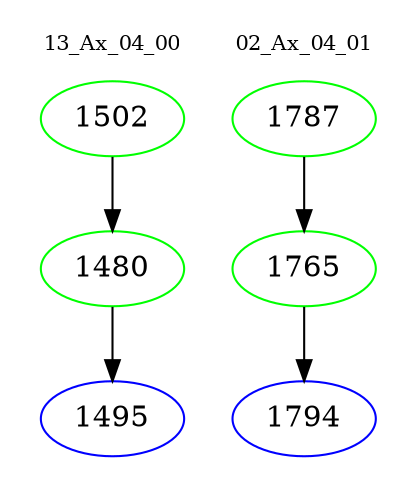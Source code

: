digraph{
subgraph cluster_0 {
color = white
label = "13_Ax_04_00";
fontsize=10;
T0_1502 [label="1502", color="green"]
T0_1502 -> T0_1480 [color="black"]
T0_1480 [label="1480", color="green"]
T0_1480 -> T0_1495 [color="black"]
T0_1495 [label="1495", color="blue"]
}
subgraph cluster_1 {
color = white
label = "02_Ax_04_01";
fontsize=10;
T1_1787 [label="1787", color="green"]
T1_1787 -> T1_1765 [color="black"]
T1_1765 [label="1765", color="green"]
T1_1765 -> T1_1794 [color="black"]
T1_1794 [label="1794", color="blue"]
}
}
